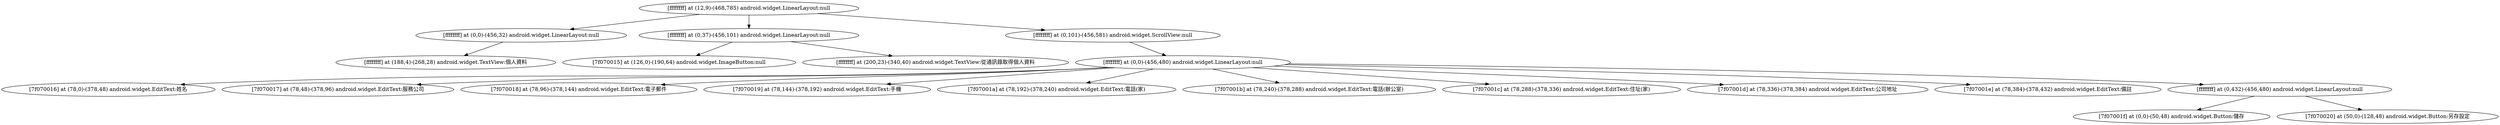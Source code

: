 strict digraph G {
  1 [ label="[ffffffff] at (12,9)-(468,785) android.widget.LinearLayout:null" ];
  2 [ label="[ffffffff] at (0,0)-(456,32) android.widget.LinearLayout:null" ];
  3 [ label="[ffffffff] at (188,4)-(268,28) android.widget.TextView:個人資料" ];
  4 [ label="[ffffffff] at (0,37)-(456,101) android.widget.LinearLayout:null" ];
  5 [ label="[7f070015] at (126,0)-(190,64) android.widget.ImageButton:null" ];
  6 [ label="[ffffffff] at (200,23)-(340,40) android.widget.TextView:從通訊錄取得個人資料" ];
  7 [ label="[ffffffff] at (0,101)-(456,581) android.widget.ScrollView:null" ];
  8 [ label="[ffffffff] at (0,0)-(456,480) android.widget.LinearLayout:null" ];
  9 [ label="[7f070016] at (78,0)-(378,48) android.widget.EditText:姓名" ];
  10 [ label="[7f070017] at (78,48)-(378,96) android.widget.EditText:服務公司" ];
  11 [ label="[7f070018] at (78,96)-(378,144) android.widget.EditText:電子郵件" ];
  12 [ label="[7f070019] at (78,144)-(378,192) android.widget.EditText:手機" ];
  13 [ label="[7f07001a] at (78,192)-(378,240) android.widget.EditText:電話(家)" ];
  14 [ label="[7f07001b] at (78,240)-(378,288) android.widget.EditText:電話(辦公室)" ];
  15 [ label="[7f07001c] at (78,288)-(378,336) android.widget.EditText:住址(家)" ];
  16 [ label="[7f07001d] at (78,336)-(378,384) android.widget.EditText:公司地址" ];
  17 [ label="[7f07001e] at (78,384)-(378,432) android.widget.EditText:備註" ];
  18 [ label="[ffffffff] at (0,432)-(456,480) android.widget.LinearLayout:null" ];
  19 [ label="[7f07001f] at (0,0)-(50,48) android.widget.Button:儲存" ];
  20 [ label="[7f070020] at (50,0)-(128,48) android.widget.Button:另存設定" ];
  1 -> 2;
  2 -> 3;
  1 -> 4;
  4 -> 5;
  4 -> 6;
  1 -> 7;
  7 -> 8;
  8 -> 9;
  8 -> 10;
  8 -> 11;
  8 -> 12;
  8 -> 13;
  8 -> 14;
  8 -> 15;
  8 -> 16;
  8 -> 17;
  8 -> 18;
  18 -> 19;
  18 -> 20;
}

